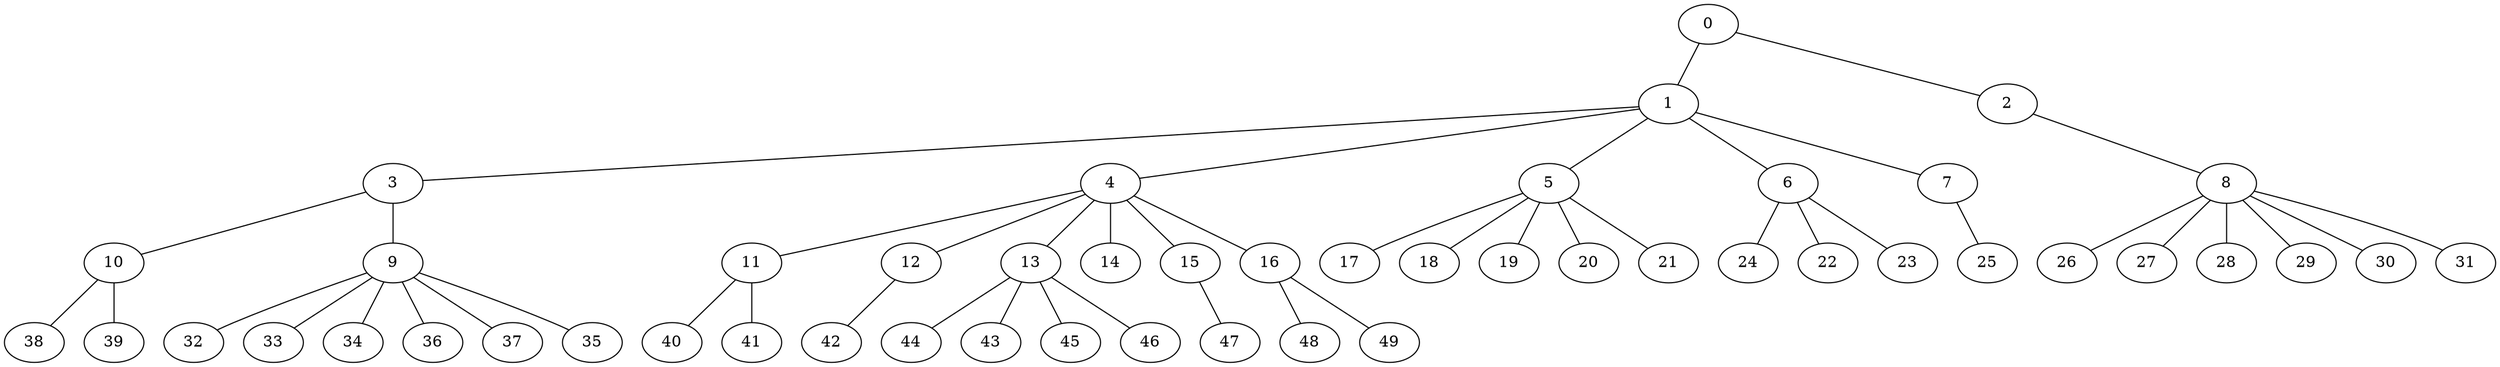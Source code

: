 
graph graphname {
    0 -- 1
0 -- 2
1 -- 3
1 -- 4
1 -- 5
1 -- 6
1 -- 7
2 -- 8
3 -- 10
3 -- 9
4 -- 11
4 -- 12
4 -- 13
4 -- 14
4 -- 15
4 -- 16
5 -- 17
5 -- 18
5 -- 19
5 -- 20
5 -- 21
6 -- 24
6 -- 22
6 -- 23
7 -- 25
8 -- 26
8 -- 27
8 -- 28
8 -- 29
8 -- 30
8 -- 31
9 -- 32
9 -- 33
9 -- 34
9 -- 36
9 -- 37
9 -- 35
10 -- 38
10 -- 39
11 -- 40
11 -- 41
12 -- 42
13 -- 44
13 -- 43
13 -- 45
13 -- 46
15 -- 47
16 -- 48
16 -- 49

}
